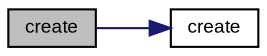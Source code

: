 digraph "create"
{
  bgcolor="transparent";
  edge [fontname="Arial",fontsize="9",labelfontname="Arial",labelfontsize="9"];
  node [fontname="Arial",fontsize="9",shape=record];
  rankdir="LR";
  Node1 [label="create",height=0.2,width=0.4,color="black", fillcolor="grey75", style="filled" fontcolor="black"];
  Node1 -> Node2 [color="midnightblue",fontsize="9",style="solid",fontname="Arial"];
  Node2 [label="create",height=0.2,width=0.4,color="black",URL="$class_v_s_t_g_u_i_1_1_c_gradient.html#a6b56ed6810ffbcebd1d139eb790cf50c"];
}
